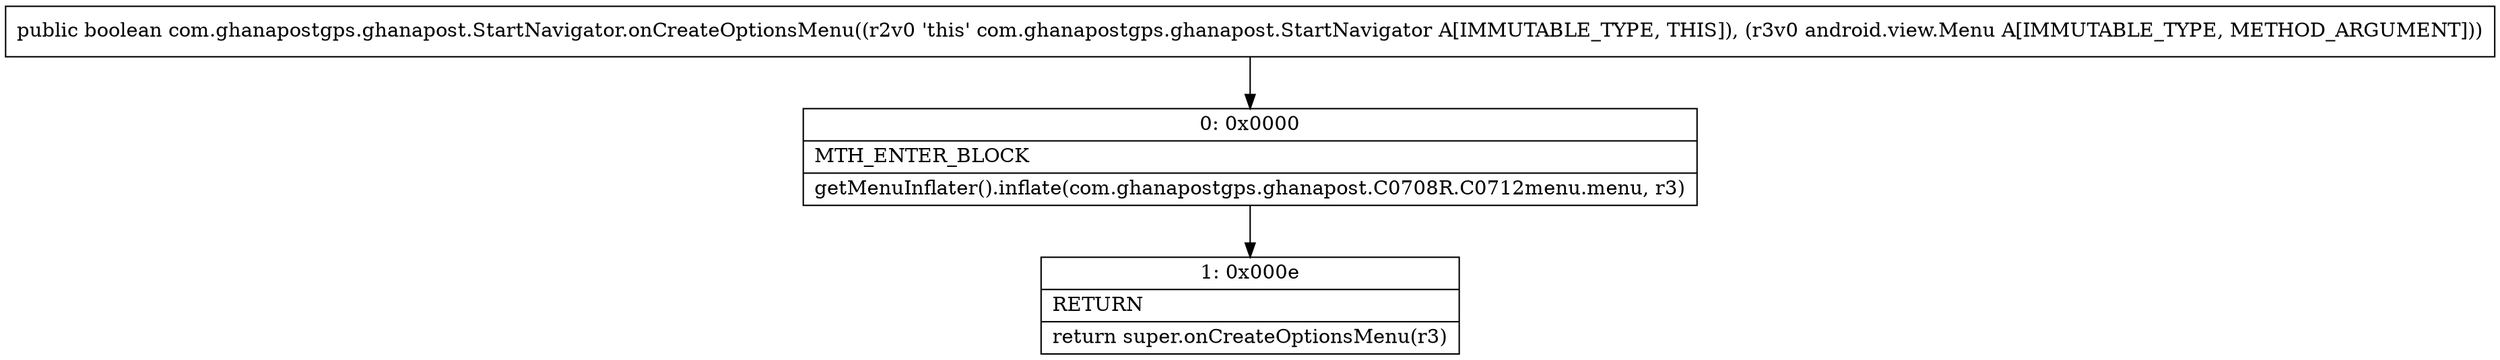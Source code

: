 digraph "CFG forcom.ghanapostgps.ghanapost.StartNavigator.onCreateOptionsMenu(Landroid\/view\/Menu;)Z" {
Node_0 [shape=record,label="{0\:\ 0x0000|MTH_ENTER_BLOCK\l|getMenuInflater().inflate(com.ghanapostgps.ghanapost.C0708R.C0712menu.menu, r3)\l}"];
Node_1 [shape=record,label="{1\:\ 0x000e|RETURN\l|return super.onCreateOptionsMenu(r3)\l}"];
MethodNode[shape=record,label="{public boolean com.ghanapostgps.ghanapost.StartNavigator.onCreateOptionsMenu((r2v0 'this' com.ghanapostgps.ghanapost.StartNavigator A[IMMUTABLE_TYPE, THIS]), (r3v0 android.view.Menu A[IMMUTABLE_TYPE, METHOD_ARGUMENT])) }"];
MethodNode -> Node_0;
Node_0 -> Node_1;
}

